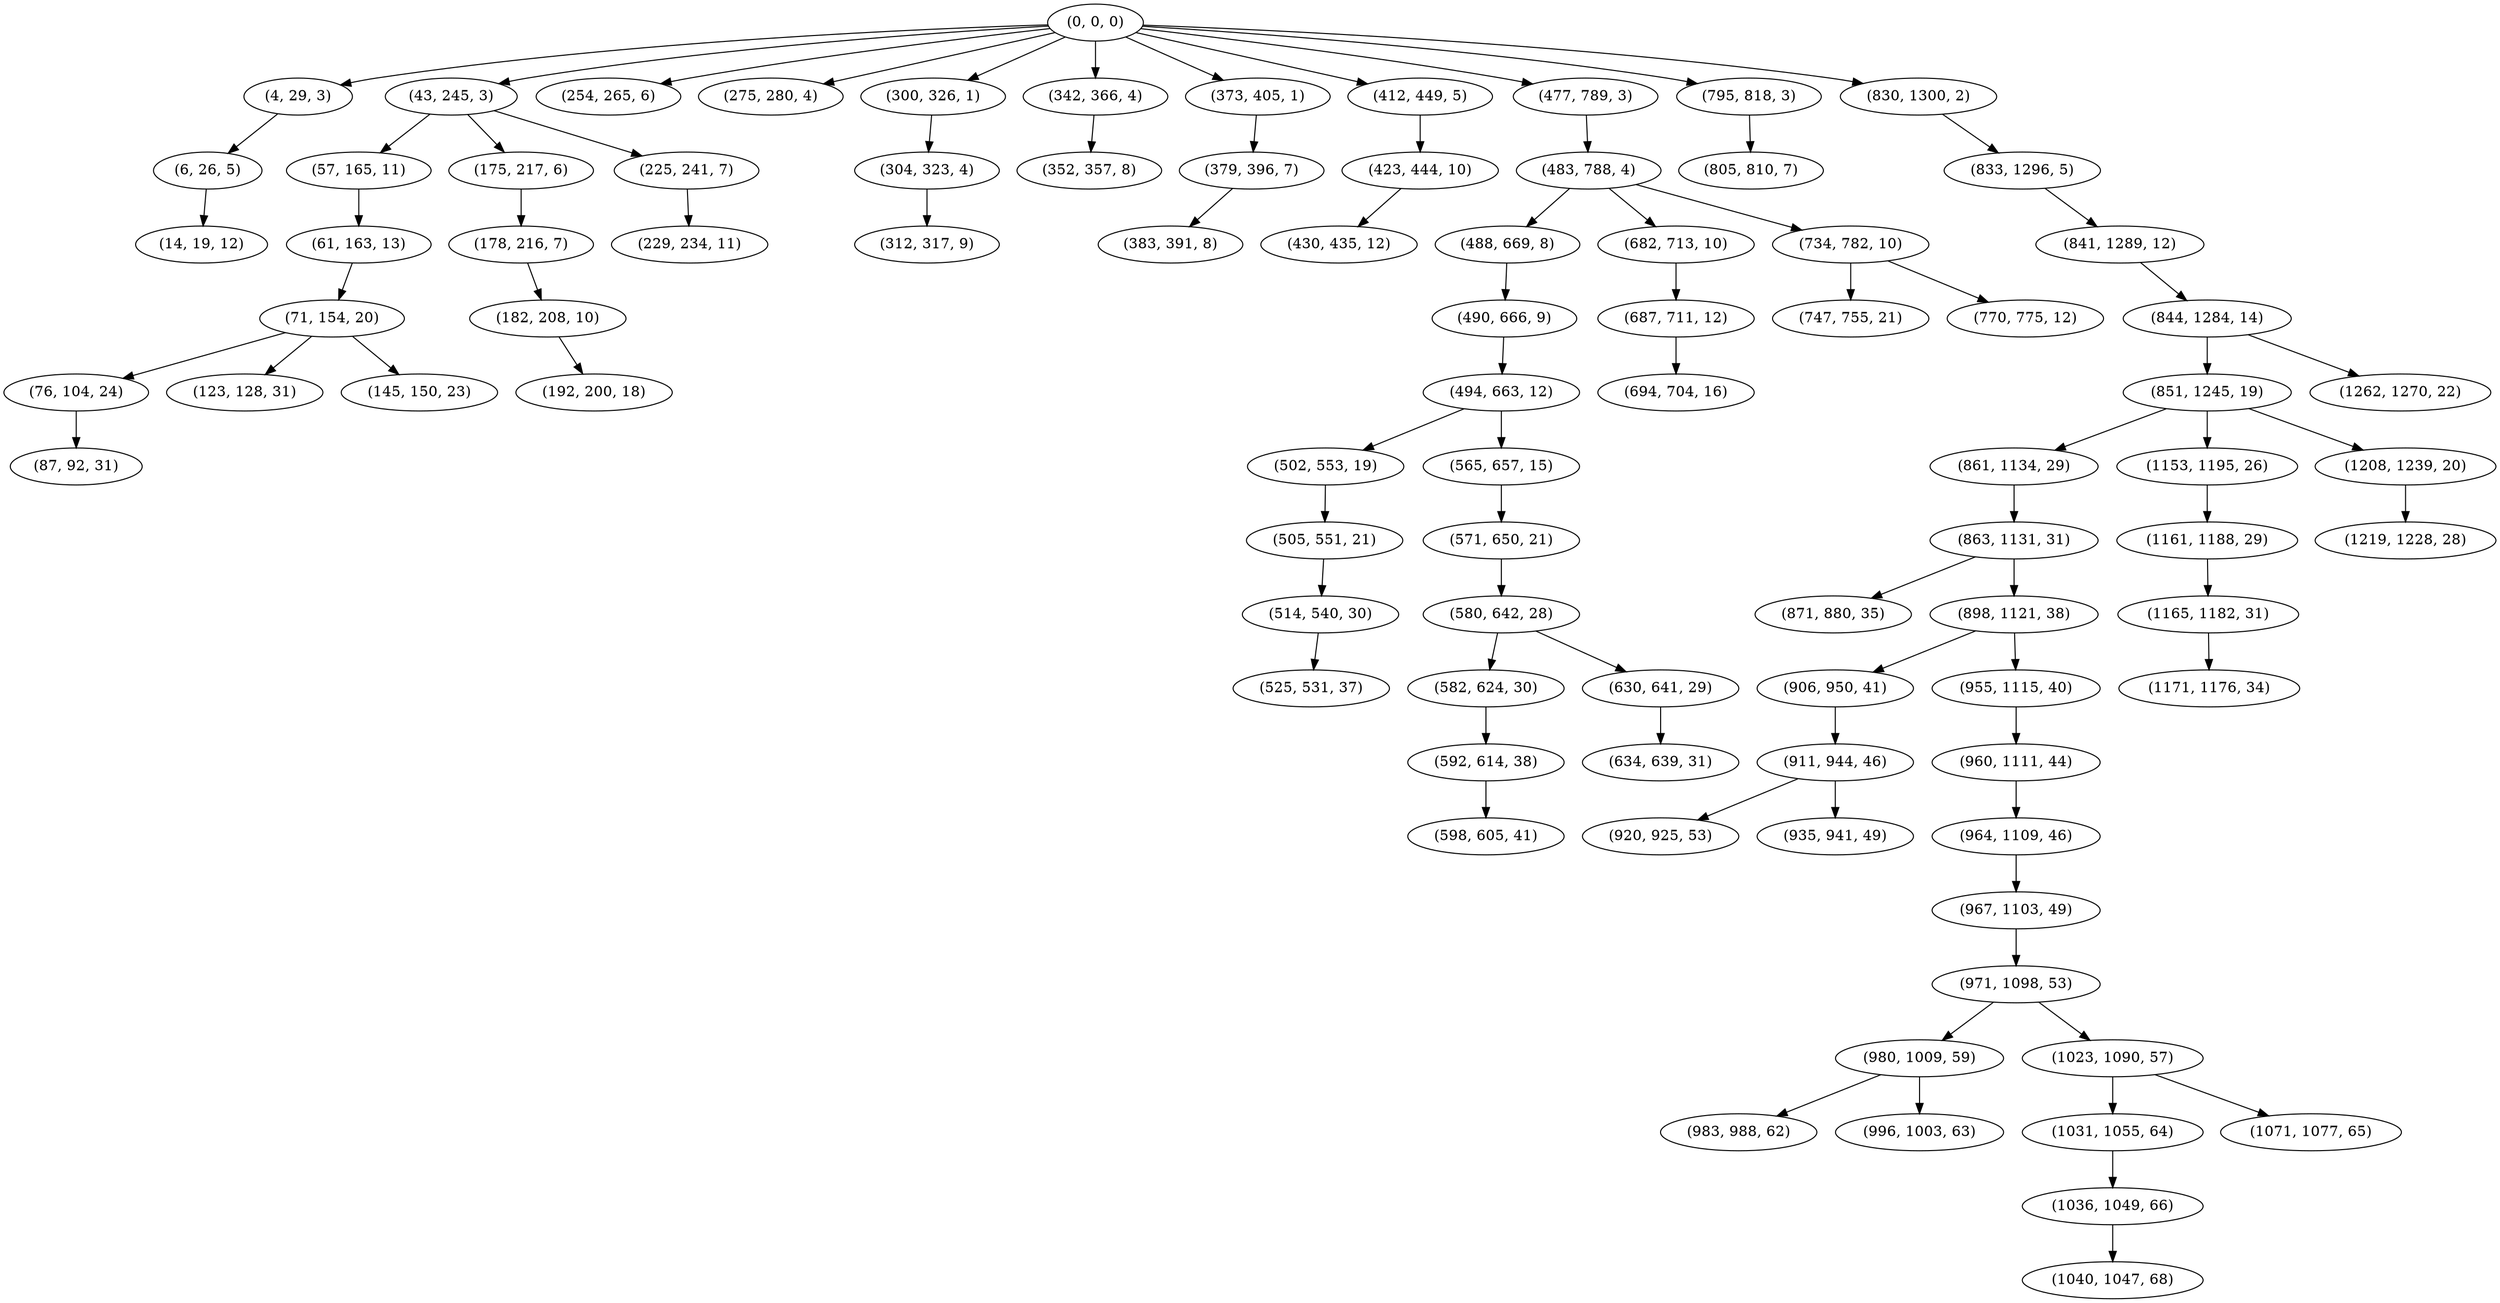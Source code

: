 digraph tree {
    "(0, 0, 0)";
    "(4, 29, 3)";
    "(6, 26, 5)";
    "(14, 19, 12)";
    "(43, 245, 3)";
    "(57, 165, 11)";
    "(61, 163, 13)";
    "(71, 154, 20)";
    "(76, 104, 24)";
    "(87, 92, 31)";
    "(123, 128, 31)";
    "(145, 150, 23)";
    "(175, 217, 6)";
    "(178, 216, 7)";
    "(182, 208, 10)";
    "(192, 200, 18)";
    "(225, 241, 7)";
    "(229, 234, 11)";
    "(254, 265, 6)";
    "(275, 280, 4)";
    "(300, 326, 1)";
    "(304, 323, 4)";
    "(312, 317, 9)";
    "(342, 366, 4)";
    "(352, 357, 8)";
    "(373, 405, 1)";
    "(379, 396, 7)";
    "(383, 391, 8)";
    "(412, 449, 5)";
    "(423, 444, 10)";
    "(430, 435, 12)";
    "(477, 789, 3)";
    "(483, 788, 4)";
    "(488, 669, 8)";
    "(490, 666, 9)";
    "(494, 663, 12)";
    "(502, 553, 19)";
    "(505, 551, 21)";
    "(514, 540, 30)";
    "(525, 531, 37)";
    "(565, 657, 15)";
    "(571, 650, 21)";
    "(580, 642, 28)";
    "(582, 624, 30)";
    "(592, 614, 38)";
    "(598, 605, 41)";
    "(630, 641, 29)";
    "(634, 639, 31)";
    "(682, 713, 10)";
    "(687, 711, 12)";
    "(694, 704, 16)";
    "(734, 782, 10)";
    "(747, 755, 21)";
    "(770, 775, 12)";
    "(795, 818, 3)";
    "(805, 810, 7)";
    "(830, 1300, 2)";
    "(833, 1296, 5)";
    "(841, 1289, 12)";
    "(844, 1284, 14)";
    "(851, 1245, 19)";
    "(861, 1134, 29)";
    "(863, 1131, 31)";
    "(871, 880, 35)";
    "(898, 1121, 38)";
    "(906, 950, 41)";
    "(911, 944, 46)";
    "(920, 925, 53)";
    "(935, 941, 49)";
    "(955, 1115, 40)";
    "(960, 1111, 44)";
    "(964, 1109, 46)";
    "(967, 1103, 49)";
    "(971, 1098, 53)";
    "(980, 1009, 59)";
    "(983, 988, 62)";
    "(996, 1003, 63)";
    "(1023, 1090, 57)";
    "(1031, 1055, 64)";
    "(1036, 1049, 66)";
    "(1040, 1047, 68)";
    "(1071, 1077, 65)";
    "(1153, 1195, 26)";
    "(1161, 1188, 29)";
    "(1165, 1182, 31)";
    "(1171, 1176, 34)";
    "(1208, 1239, 20)";
    "(1219, 1228, 28)";
    "(1262, 1270, 22)";
    "(0, 0, 0)" -> "(4, 29, 3)";
    "(0, 0, 0)" -> "(43, 245, 3)";
    "(0, 0, 0)" -> "(254, 265, 6)";
    "(0, 0, 0)" -> "(275, 280, 4)";
    "(0, 0, 0)" -> "(300, 326, 1)";
    "(0, 0, 0)" -> "(342, 366, 4)";
    "(0, 0, 0)" -> "(373, 405, 1)";
    "(0, 0, 0)" -> "(412, 449, 5)";
    "(0, 0, 0)" -> "(477, 789, 3)";
    "(0, 0, 0)" -> "(795, 818, 3)";
    "(0, 0, 0)" -> "(830, 1300, 2)";
    "(4, 29, 3)" -> "(6, 26, 5)";
    "(6, 26, 5)" -> "(14, 19, 12)";
    "(43, 245, 3)" -> "(57, 165, 11)";
    "(43, 245, 3)" -> "(175, 217, 6)";
    "(43, 245, 3)" -> "(225, 241, 7)";
    "(57, 165, 11)" -> "(61, 163, 13)";
    "(61, 163, 13)" -> "(71, 154, 20)";
    "(71, 154, 20)" -> "(76, 104, 24)";
    "(71, 154, 20)" -> "(123, 128, 31)";
    "(71, 154, 20)" -> "(145, 150, 23)";
    "(76, 104, 24)" -> "(87, 92, 31)";
    "(175, 217, 6)" -> "(178, 216, 7)";
    "(178, 216, 7)" -> "(182, 208, 10)";
    "(182, 208, 10)" -> "(192, 200, 18)";
    "(225, 241, 7)" -> "(229, 234, 11)";
    "(300, 326, 1)" -> "(304, 323, 4)";
    "(304, 323, 4)" -> "(312, 317, 9)";
    "(342, 366, 4)" -> "(352, 357, 8)";
    "(373, 405, 1)" -> "(379, 396, 7)";
    "(379, 396, 7)" -> "(383, 391, 8)";
    "(412, 449, 5)" -> "(423, 444, 10)";
    "(423, 444, 10)" -> "(430, 435, 12)";
    "(477, 789, 3)" -> "(483, 788, 4)";
    "(483, 788, 4)" -> "(488, 669, 8)";
    "(483, 788, 4)" -> "(682, 713, 10)";
    "(483, 788, 4)" -> "(734, 782, 10)";
    "(488, 669, 8)" -> "(490, 666, 9)";
    "(490, 666, 9)" -> "(494, 663, 12)";
    "(494, 663, 12)" -> "(502, 553, 19)";
    "(494, 663, 12)" -> "(565, 657, 15)";
    "(502, 553, 19)" -> "(505, 551, 21)";
    "(505, 551, 21)" -> "(514, 540, 30)";
    "(514, 540, 30)" -> "(525, 531, 37)";
    "(565, 657, 15)" -> "(571, 650, 21)";
    "(571, 650, 21)" -> "(580, 642, 28)";
    "(580, 642, 28)" -> "(582, 624, 30)";
    "(580, 642, 28)" -> "(630, 641, 29)";
    "(582, 624, 30)" -> "(592, 614, 38)";
    "(592, 614, 38)" -> "(598, 605, 41)";
    "(630, 641, 29)" -> "(634, 639, 31)";
    "(682, 713, 10)" -> "(687, 711, 12)";
    "(687, 711, 12)" -> "(694, 704, 16)";
    "(734, 782, 10)" -> "(747, 755, 21)";
    "(734, 782, 10)" -> "(770, 775, 12)";
    "(795, 818, 3)" -> "(805, 810, 7)";
    "(830, 1300, 2)" -> "(833, 1296, 5)";
    "(833, 1296, 5)" -> "(841, 1289, 12)";
    "(841, 1289, 12)" -> "(844, 1284, 14)";
    "(844, 1284, 14)" -> "(851, 1245, 19)";
    "(844, 1284, 14)" -> "(1262, 1270, 22)";
    "(851, 1245, 19)" -> "(861, 1134, 29)";
    "(851, 1245, 19)" -> "(1153, 1195, 26)";
    "(851, 1245, 19)" -> "(1208, 1239, 20)";
    "(861, 1134, 29)" -> "(863, 1131, 31)";
    "(863, 1131, 31)" -> "(871, 880, 35)";
    "(863, 1131, 31)" -> "(898, 1121, 38)";
    "(898, 1121, 38)" -> "(906, 950, 41)";
    "(898, 1121, 38)" -> "(955, 1115, 40)";
    "(906, 950, 41)" -> "(911, 944, 46)";
    "(911, 944, 46)" -> "(920, 925, 53)";
    "(911, 944, 46)" -> "(935, 941, 49)";
    "(955, 1115, 40)" -> "(960, 1111, 44)";
    "(960, 1111, 44)" -> "(964, 1109, 46)";
    "(964, 1109, 46)" -> "(967, 1103, 49)";
    "(967, 1103, 49)" -> "(971, 1098, 53)";
    "(971, 1098, 53)" -> "(980, 1009, 59)";
    "(971, 1098, 53)" -> "(1023, 1090, 57)";
    "(980, 1009, 59)" -> "(983, 988, 62)";
    "(980, 1009, 59)" -> "(996, 1003, 63)";
    "(1023, 1090, 57)" -> "(1031, 1055, 64)";
    "(1023, 1090, 57)" -> "(1071, 1077, 65)";
    "(1031, 1055, 64)" -> "(1036, 1049, 66)";
    "(1036, 1049, 66)" -> "(1040, 1047, 68)";
    "(1153, 1195, 26)" -> "(1161, 1188, 29)";
    "(1161, 1188, 29)" -> "(1165, 1182, 31)";
    "(1165, 1182, 31)" -> "(1171, 1176, 34)";
    "(1208, 1239, 20)" -> "(1219, 1228, 28)";
}
